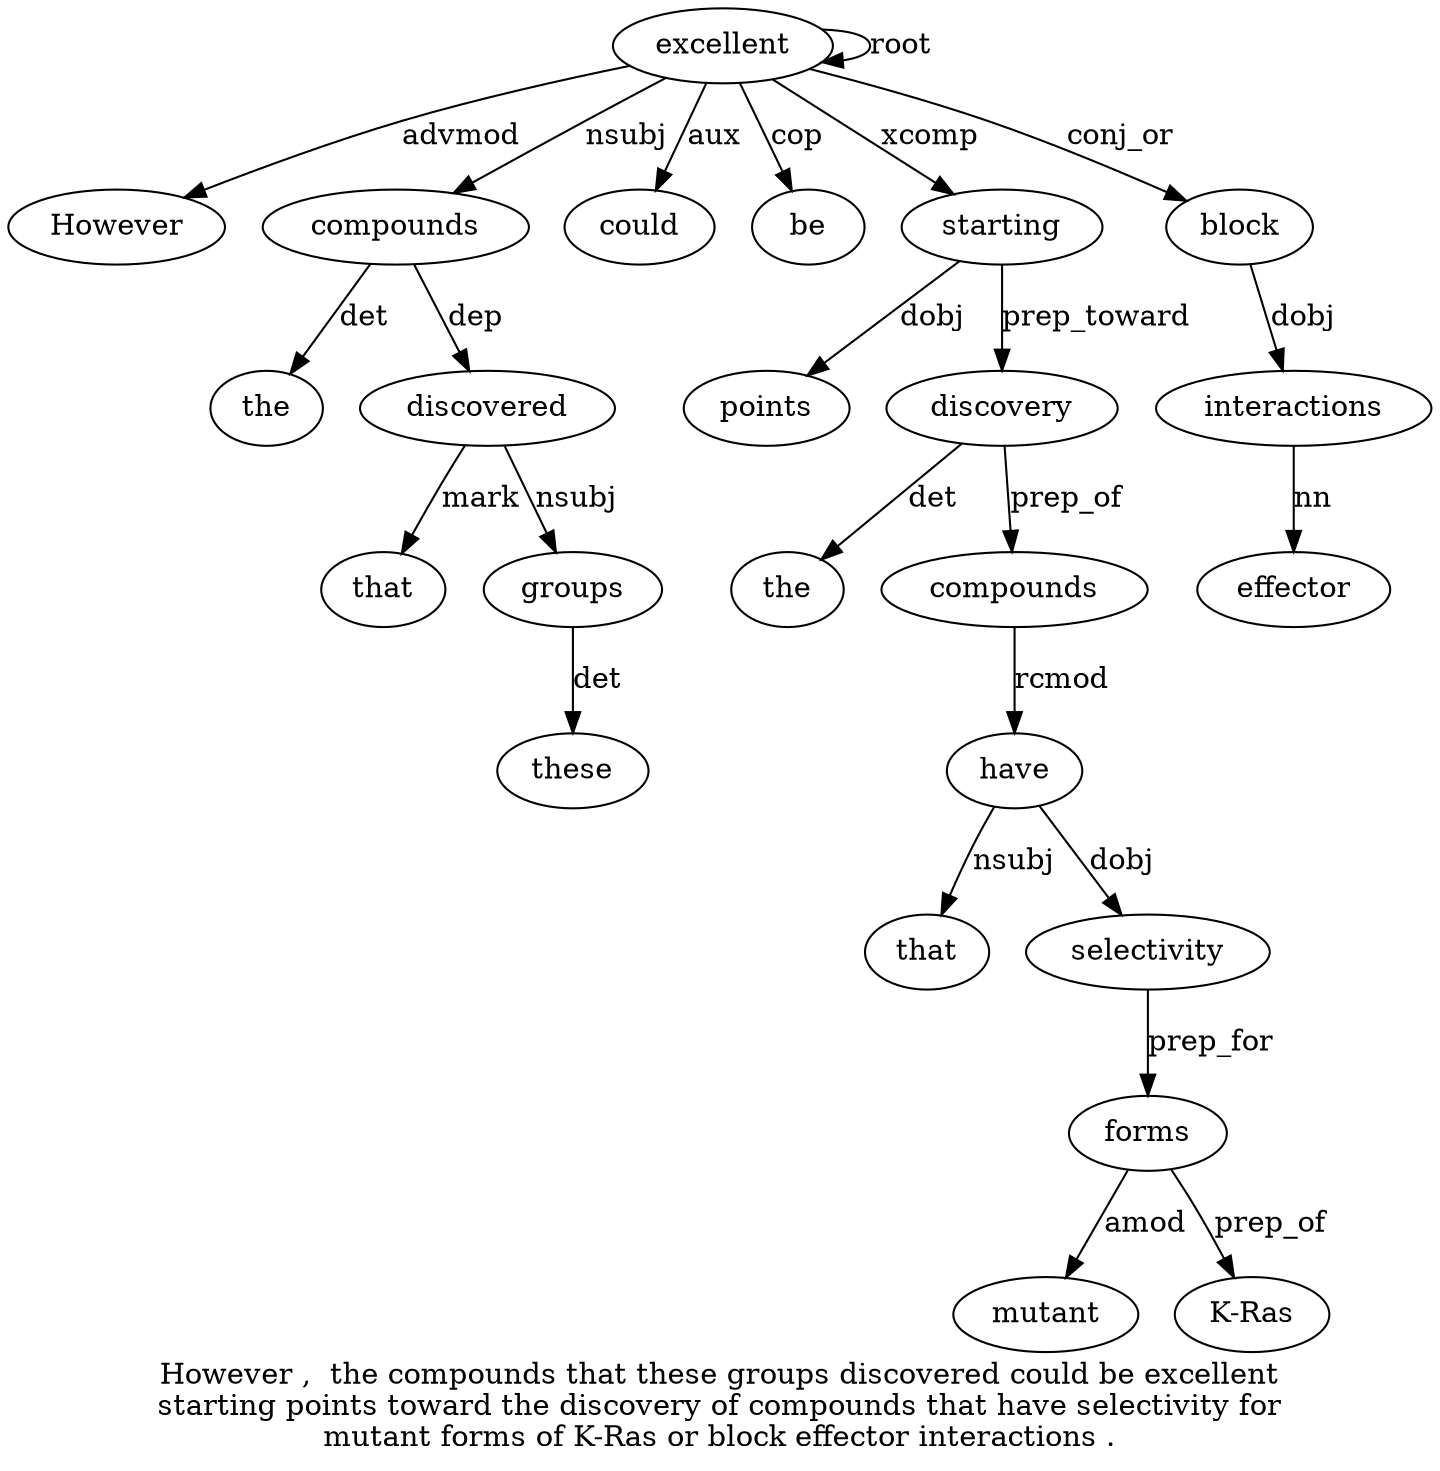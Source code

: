 digraph "However ,  the compounds that these groups discovered could be excellent starting points toward the discovery of compounds that have selectivity for mutant forms of K-Ras or block effector interactions ." {
label="However ,  the compounds that these groups discovered could be excellent
starting points toward the discovery of compounds that have selectivity for
mutant forms of K-Ras or block effector interactions .";
excellent11 [style=filled, fillcolor=white, label=excellent];
However1 [style=filled, fillcolor=white, label=However];
excellent11 -> However1  [label=advmod];
compounds4 [style=filled, fillcolor=white, label=compounds];
the3 [style=filled, fillcolor=white, label=the];
compounds4 -> the3  [label=det];
excellent11 -> compounds4  [label=nsubj];
discovered8 [style=filled, fillcolor=white, label=discovered];
that5 [style=filled, fillcolor=white, label=that];
discovered8 -> that5  [label=mark];
groups7 [style=filled, fillcolor=white, label=groups];
these6 [style=filled, fillcolor=white, label=these];
groups7 -> these6  [label=det];
discovered8 -> groups7  [label=nsubj];
compounds4 -> discovered8  [label=dep];
could9 [style=filled, fillcolor=white, label=could];
excellent11 -> could9  [label=aux];
be10 [style=filled, fillcolor=white, label=be];
excellent11 -> be10  [label=cop];
excellent11 -> excellent11  [label=root];
starting12 [style=filled, fillcolor=white, label=starting];
excellent11 -> starting12  [label=xcomp];
points13 [style=filled, fillcolor=white, label=points];
starting12 -> points13  [label=dobj];
discovery16 [style=filled, fillcolor=white, label=discovery];
the15 [style=filled, fillcolor=white, label=the];
discovery16 -> the15  [label=det];
starting12 -> discovery16  [label=prep_toward];
compounds18 [style=filled, fillcolor=white, label=compounds];
discovery16 -> compounds18  [label=prep_of];
have20 [style=filled, fillcolor=white, label=have];
that19 [style=filled, fillcolor=white, label=that];
have20 -> that19  [label=nsubj];
compounds18 -> have20  [label=rcmod];
selectivity21 [style=filled, fillcolor=white, label=selectivity];
have20 -> selectivity21  [label=dobj];
forms24 [style=filled, fillcolor=white, label=forms];
mutant23 [style=filled, fillcolor=white, label=mutant];
forms24 -> mutant23  [label=amod];
selectivity21 -> forms24  [label=prep_for];
"K-Ras26" [style=filled, fillcolor=white, label="K-Ras"];
forms24 -> "K-Ras26"  [label=prep_of];
block28 [style=filled, fillcolor=white, label=block];
excellent11 -> block28  [label=conj_or];
interactions30 [style=filled, fillcolor=white, label=interactions];
effector29 [style=filled, fillcolor=white, label=effector];
interactions30 -> effector29  [label=nn];
block28 -> interactions30  [label=dobj];
}
